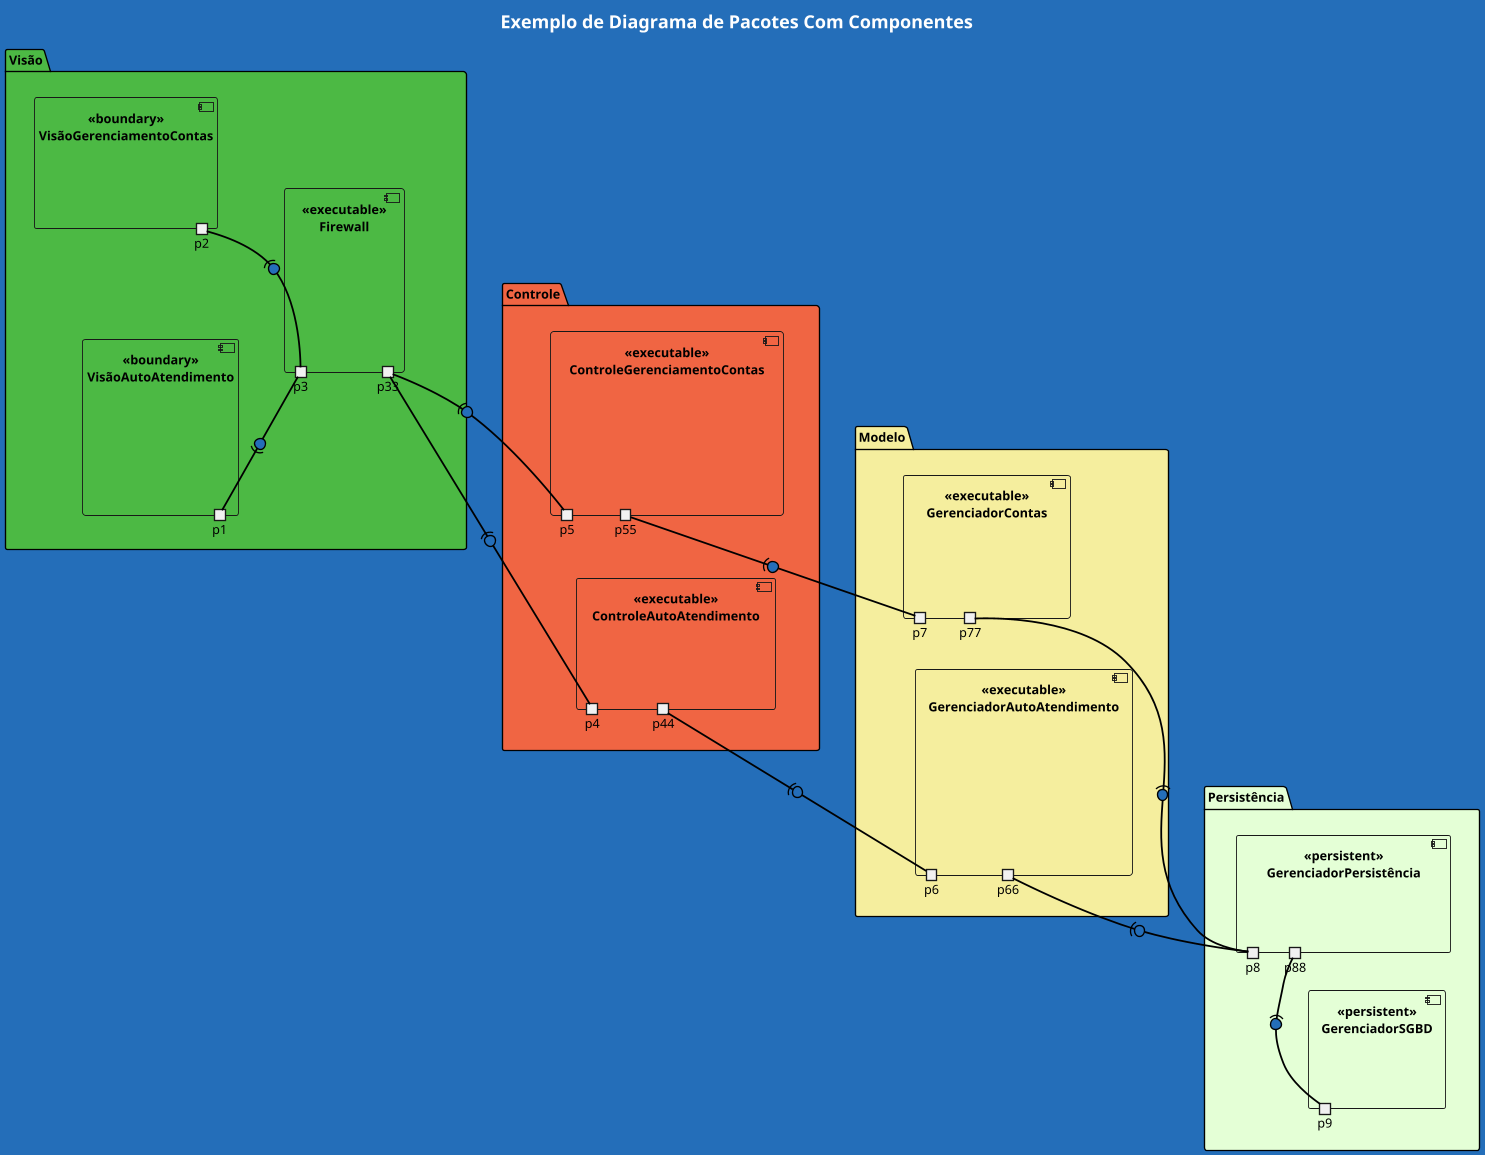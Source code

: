 @startuml

title <color:white><size:20>Exemplo de Diagrama de Pacotes Com Componentes</size></color>

skinparam backgroundColor #246eb9

scale 0.9

skin rose

package Visão #4cb944{
  
  component "<<boundary>>\nVisãoAutoAtendimento" as visaoAutoAtendimento{
    portout p1
  }
  component "<<boundary>>\nVisãoGerenciamentoContas" as visaoGerenciamentoContas{
    portout p2
  }
  component "<<executable>>\nFirewall" as visaoFirewall{
    portout p3
    portout p33
  }
}

package Controle #f06543{
  component "<<executable>>\nControleAutoAtendimento" as controleAutoAtendimento{
    portout p4
    portout p44
  }
  component "<<executable>>\nControleGerenciamentoContas" as controleGerenciamentoContas{
    portout p5 
    portout p55 
  }
}

package Modelo #f5ee9e{
  component "<<executable>>\nGerenciadorAutoAtendimento" as modeloGerenciadorAutoAtendimento{
    portout p6
    portout p66
  }
  component "<<executable>>\nGerenciadorContas" as modeloGerenciadorContas{
    portout p7
    portout p77
  }
}

package Persistência #e4ffd6{
  component "<<persistent>>\nGerenciadorPersistência" as gerenciadorPersistencia{
    portout p8
    portout p88
  }
  component "<<persistent>>\nGerenciadorSGBD" as gerenciadorSGBD{
    portout p9
  }
}


'=============================  RELACOES  ===========================================

Visão --[hidden]r-- Controle
Controle --[hidden]u-- Modelo
controleGerenciamentoContas -[hidden]d-- controleAutoAtendimento
Modelo -[hidden]-- Persistência
modeloGerenciadorAutoAtendimento -[hidden]u-- modeloGerenciadorContas
gerenciadorPersistencia -[hidden]d-- gerenciadorSGBD
visaoFirewall -[hidden]u- visaoGerenciamentoContas

'=========================  PORTS==================================

/'
  p1 = visaoAutoAtendimento
  p2 = visaoGerenciamentoContas
  p3 = visaoFirewall
  p33
  p4 = controleAutoAtendimento
  p44
  p5 = controleGerenciamentoContas
  p55
  p6 = modeloGerenciadorAutoAtendimento
  p66
  p7 = modeloGerenciadorContas
  p77
  p8 = gerenciadorPersistencia
  p88
  p9 = gerenciadorSGBD 
'/

p3 -0)- p1 #black;line.bold /'p3--visaoFirewall -- p1--visaoAutoAtendimento'/
p3 -0)- p2 #black;line.bold/'p3--visaoFirewall -- p2--visaoGerenciamentoContas'/

p33 -(0- p4 #black;line.bold /'p33-visaoFirewall -- p4--controleAutoAtendimentoVisaoGerenciamentoContas'/
p33 -(0- p5 #black;line.bold /'p33-visaoFirewall -- p5--controleGerenciamentoContas'/

p44 -(0- p6 #black;line.bold/'p44--controleAutoAtendimento -- p6--modeloGerenciadorAutoAtendimento'/
p55 -(0- p7 #black;line.bold/'p55--controleAutoAtendimento -- p7--modeloGerenciadorContas'/

p66 -(0- p8 #black;line.bold/'p66--modeloGerenciadorAutoAtendimento -- p8--gerenciadorPersistencia'/
p77 -(0- p8 #black;line.bold/'p77--modeloGerenciadorContas -- p8--gerenciadorPersistencia'/

p88 -(0- p9 #black;line.bold/'p8--gerenciadorPersistencia -- p9--gerenciadorSGBD'/

@enduml
